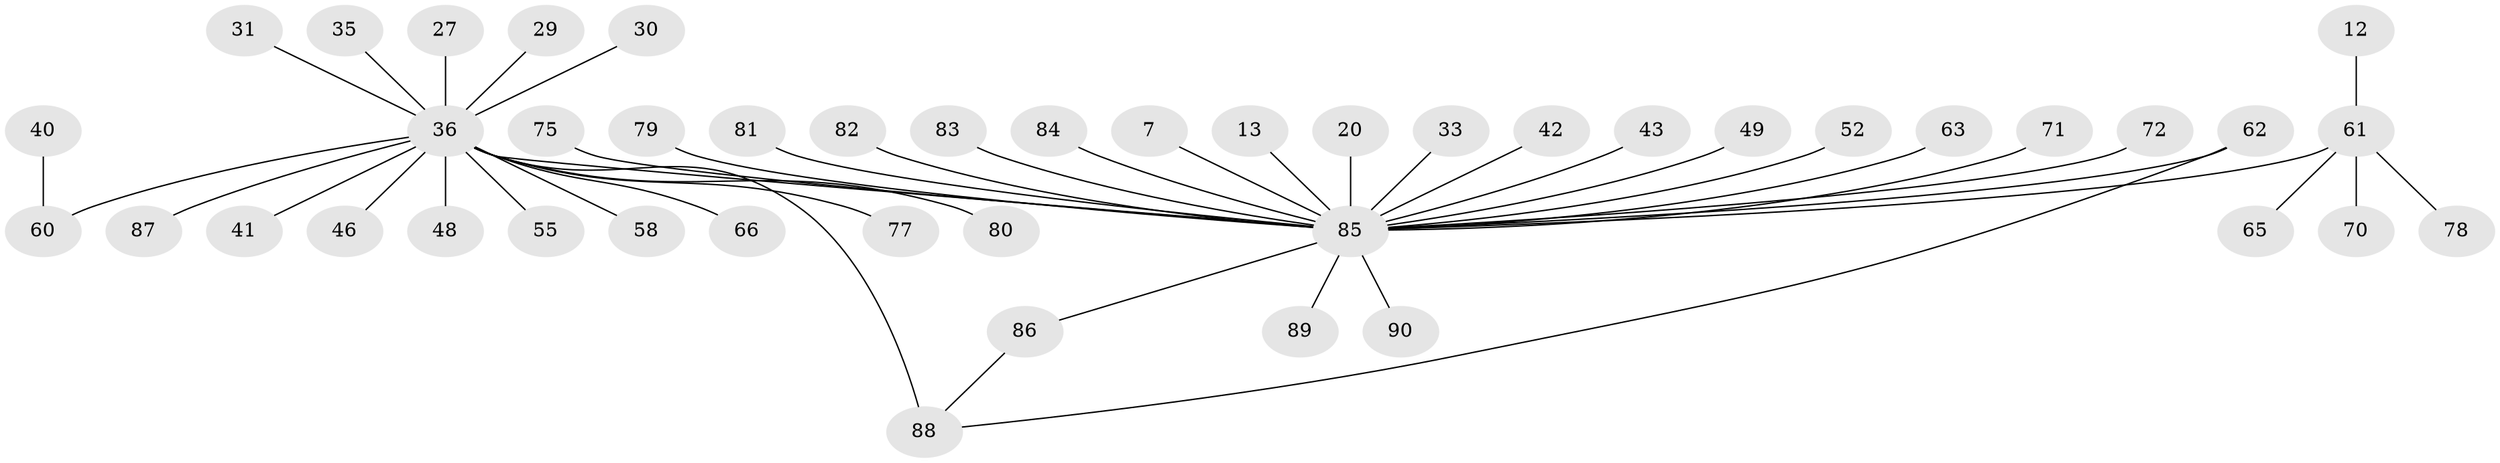 // original degree distribution, {15: 0.011111111111111112, 6: 0.011111111111111112, 3: 0.07777777777777778, 16: 0.011111111111111112, 7: 0.022222222222222223, 10: 0.022222222222222223, 1: 0.5666666666666667, 4: 0.022222222222222223, 2: 0.2111111111111111, 5: 0.03333333333333333, 8: 0.011111111111111112}
// Generated by graph-tools (version 1.1) at 2025/47/03/09/25 04:47:38]
// undirected, 45 vertices, 46 edges
graph export_dot {
graph [start="1"]
  node [color=gray90,style=filled];
  7;
  12;
  13;
  20;
  27;
  29;
  30 [super="+15"];
  31;
  33;
  35;
  36 [super="+3+8+22"];
  40;
  41;
  42;
  43;
  46;
  48;
  49;
  52 [super="+51"];
  55;
  58 [super="+57"];
  60 [super="+39+59"];
  61 [super="+5+10+45+38+54"];
  62;
  63;
  65;
  66 [super="+17"];
  70;
  71 [super="+68"];
  72 [super="+37"];
  75;
  77;
  78;
  79;
  80;
  81;
  82 [super="+56"];
  83 [super="+76"];
  84;
  85 [super="+24+34+74"];
  86;
  87;
  88 [super="+53"];
  89;
  90;
  7 -- 85;
  12 -- 61;
  13 -- 85;
  20 -- 85;
  27 -- 36;
  29 -- 36;
  30 -- 36;
  31 -- 36;
  33 -- 85;
  35 -- 36;
  36 -- 41;
  36 -- 77;
  36 -- 80;
  36 -- 85 [weight=5];
  36 -- 87;
  36 -- 46;
  36 -- 48;
  36 -- 55;
  36 -- 60 [weight=2];
  36 -- 66;
  36 -- 58;
  36 -- 88 [weight=2];
  40 -- 60;
  42 -- 85;
  43 -- 85;
  49 -- 85;
  52 -- 85;
  61 -- 70;
  61 -- 85 [weight=6];
  61 -- 65;
  61 -- 78;
  62 -- 85;
  62 -- 88;
  63 -- 85;
  71 -- 85;
  72 -- 85;
  75 -- 85;
  79 -- 85;
  81 -- 85;
  82 -- 85 [weight=2];
  83 -- 85;
  84 -- 85;
  85 -- 90;
  85 -- 86;
  85 -- 89;
  86 -- 88;
}
